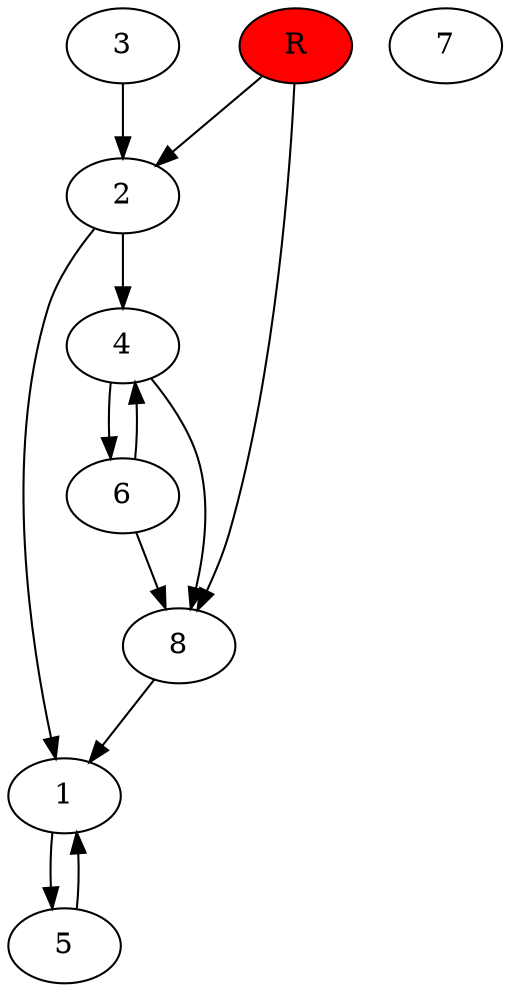 digraph prb20421 {
	1
	2
	3
	4
	5
	6
	7
	8
	R [fillcolor="#ff0000" style=filled]
	1 -> 5
	2 -> 1
	2 -> 4
	3 -> 2
	4 -> 6
	4 -> 8
	5 -> 1
	6 -> 4
	6 -> 8
	8 -> 1
	R -> 2
	R -> 8
}
